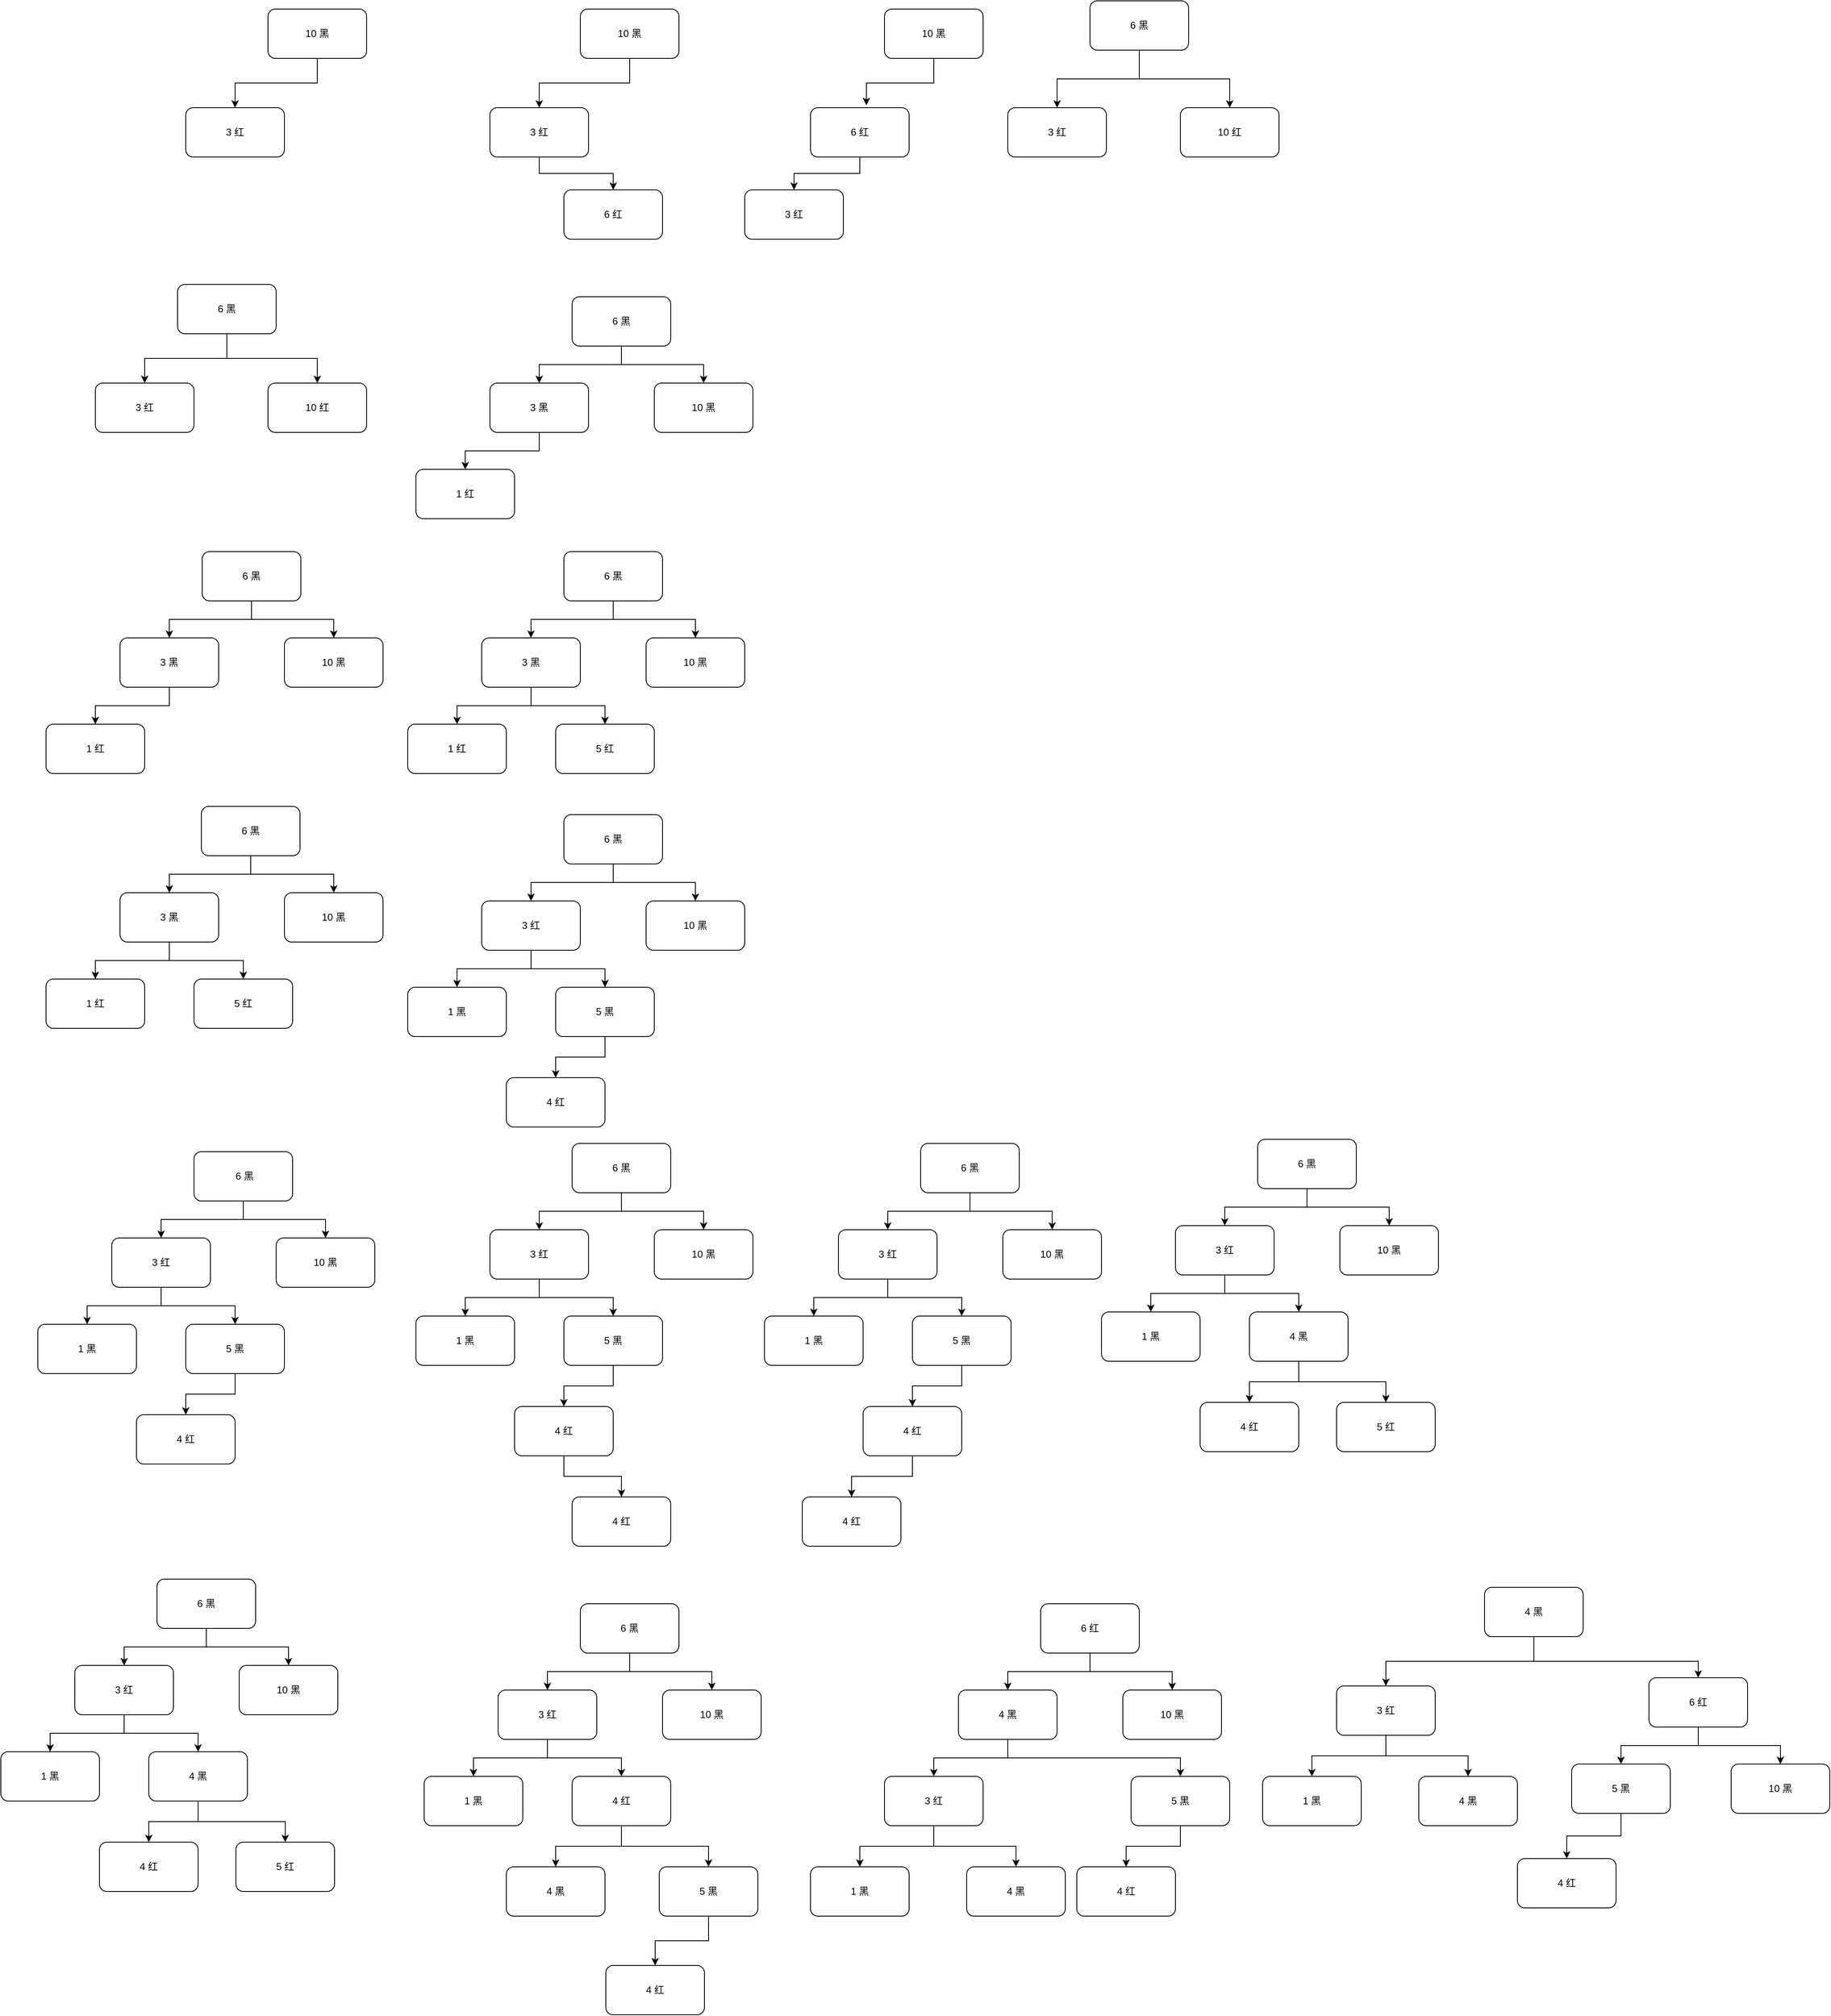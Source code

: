 <mxfile version="20.5.3" type="github">
  <diagram id="dg6bL0Iz7yEUwJKxHTDx" name="第 1 页">
    <mxGraphModel dx="1845" dy="609" grid="1" gridSize="10" guides="1" tooltips="1" connect="1" arrows="1" fold="1" page="1" pageScale="1" pageWidth="827" pageHeight="1169" math="0" shadow="0">
      <root>
        <mxCell id="0" />
        <mxCell id="1" parent="0" />
        <mxCell id="f_LNBWvZgOzlbnHwpdef-5" style="edgeStyle=orthogonalEdgeStyle;rounded=0;orthogonalLoop=1;jettySize=auto;html=1;exitX=0.5;exitY=1;exitDx=0;exitDy=0;" edge="1" parent="1" source="f_LNBWvZgOzlbnHwpdef-2" target="f_LNBWvZgOzlbnHwpdef-3">
          <mxGeometry relative="1" as="geometry" />
        </mxCell>
        <mxCell id="f_LNBWvZgOzlbnHwpdef-2" value="10 黑" style="rounded=1;whiteSpace=wrap;html=1;" vertex="1" parent="1">
          <mxGeometry x="190" y="100" width="120" height="60" as="geometry" />
        </mxCell>
        <mxCell id="f_LNBWvZgOzlbnHwpdef-6" style="edgeStyle=orthogonalEdgeStyle;rounded=0;orthogonalLoop=1;jettySize=auto;html=1;exitX=0.5;exitY=1;exitDx=0;exitDy=0;" edge="1" parent="1" source="f_LNBWvZgOzlbnHwpdef-3" target="f_LNBWvZgOzlbnHwpdef-4">
          <mxGeometry relative="1" as="geometry" />
        </mxCell>
        <mxCell id="f_LNBWvZgOzlbnHwpdef-3" value="3 红" style="rounded=1;whiteSpace=wrap;html=1;" vertex="1" parent="1">
          <mxGeometry x="80" y="220" width="120" height="60" as="geometry" />
        </mxCell>
        <mxCell id="f_LNBWvZgOzlbnHwpdef-4" value="6 红" style="rounded=1;whiteSpace=wrap;html=1;" vertex="1" parent="1">
          <mxGeometry x="170" y="320" width="120" height="60" as="geometry" />
        </mxCell>
        <mxCell id="f_LNBWvZgOzlbnHwpdef-10" style="edgeStyle=orthogonalEdgeStyle;rounded=0;orthogonalLoop=1;jettySize=auto;html=1;exitX=0.5;exitY=1;exitDx=0;exitDy=0;entryX=0.567;entryY=-0.05;entryDx=0;entryDy=0;entryPerimeter=0;" edge="1" parent="1" source="f_LNBWvZgOzlbnHwpdef-7" target="f_LNBWvZgOzlbnHwpdef-8">
          <mxGeometry relative="1" as="geometry" />
        </mxCell>
        <mxCell id="f_LNBWvZgOzlbnHwpdef-7" value="10 黑" style="rounded=1;whiteSpace=wrap;html=1;" vertex="1" parent="1">
          <mxGeometry x="560" y="100" width="120" height="60" as="geometry" />
        </mxCell>
        <mxCell id="f_LNBWvZgOzlbnHwpdef-11" style="edgeStyle=orthogonalEdgeStyle;rounded=0;orthogonalLoop=1;jettySize=auto;html=1;exitX=0.5;exitY=1;exitDx=0;exitDy=0;" edge="1" parent="1" source="f_LNBWvZgOzlbnHwpdef-8" target="f_LNBWvZgOzlbnHwpdef-9">
          <mxGeometry relative="1" as="geometry" />
        </mxCell>
        <mxCell id="f_LNBWvZgOzlbnHwpdef-8" value="6 红" style="rounded=1;whiteSpace=wrap;html=1;" vertex="1" parent="1">
          <mxGeometry x="470" y="220" width="120" height="60" as="geometry" />
        </mxCell>
        <mxCell id="f_LNBWvZgOzlbnHwpdef-9" value="3 红" style="rounded=1;whiteSpace=wrap;html=1;" vertex="1" parent="1">
          <mxGeometry x="390" y="320" width="120" height="60" as="geometry" />
        </mxCell>
        <mxCell id="f_LNBWvZgOzlbnHwpdef-15" style="edgeStyle=orthogonalEdgeStyle;rounded=0;orthogonalLoop=1;jettySize=auto;html=1;exitX=0.5;exitY=1;exitDx=0;exitDy=0;" edge="1" parent="1" source="f_LNBWvZgOzlbnHwpdef-12" target="f_LNBWvZgOzlbnHwpdef-13">
          <mxGeometry relative="1" as="geometry" />
        </mxCell>
        <mxCell id="f_LNBWvZgOzlbnHwpdef-16" style="edgeStyle=orthogonalEdgeStyle;rounded=0;orthogonalLoop=1;jettySize=auto;html=1;exitX=0.5;exitY=1;exitDx=0;exitDy=0;" edge="1" parent="1" source="f_LNBWvZgOzlbnHwpdef-12" target="f_LNBWvZgOzlbnHwpdef-14">
          <mxGeometry relative="1" as="geometry" />
        </mxCell>
        <mxCell id="f_LNBWvZgOzlbnHwpdef-12" value="6 黑" style="rounded=1;whiteSpace=wrap;html=1;" vertex="1" parent="1">
          <mxGeometry x="810" y="90" width="120" height="60" as="geometry" />
        </mxCell>
        <mxCell id="f_LNBWvZgOzlbnHwpdef-13" value="3 红" style="rounded=1;whiteSpace=wrap;html=1;" vertex="1" parent="1">
          <mxGeometry x="710" y="220" width="120" height="60" as="geometry" />
        </mxCell>
        <mxCell id="f_LNBWvZgOzlbnHwpdef-14" value="10 红" style="rounded=1;whiteSpace=wrap;html=1;" vertex="1" parent="1">
          <mxGeometry x="920" y="220" width="120" height="60" as="geometry" />
        </mxCell>
        <mxCell id="f_LNBWvZgOzlbnHwpdef-19" style="edgeStyle=orthogonalEdgeStyle;rounded=0;orthogonalLoop=1;jettySize=auto;html=1;exitX=0.5;exitY=1;exitDx=0;exitDy=0;entryX=0.5;entryY=0;entryDx=0;entryDy=0;" edge="1" parent="1" source="f_LNBWvZgOzlbnHwpdef-17" target="f_LNBWvZgOzlbnHwpdef-18">
          <mxGeometry relative="1" as="geometry" />
        </mxCell>
        <mxCell id="f_LNBWvZgOzlbnHwpdef-23" style="edgeStyle=orthogonalEdgeStyle;rounded=0;orthogonalLoop=1;jettySize=auto;html=1;exitX=0.5;exitY=1;exitDx=0;exitDy=0;" edge="1" parent="1" source="f_LNBWvZgOzlbnHwpdef-17" target="f_LNBWvZgOzlbnHwpdef-22">
          <mxGeometry relative="1" as="geometry" />
        </mxCell>
        <mxCell id="f_LNBWvZgOzlbnHwpdef-17" value="6 黑" style="rounded=1;whiteSpace=wrap;html=1;" vertex="1" parent="1">
          <mxGeometry x="180" y="450" width="120" height="60" as="geometry" />
        </mxCell>
        <mxCell id="f_LNBWvZgOzlbnHwpdef-21" style="edgeStyle=orthogonalEdgeStyle;rounded=0;orthogonalLoop=1;jettySize=auto;html=1;exitX=0.5;exitY=1;exitDx=0;exitDy=0;" edge="1" parent="1" source="f_LNBWvZgOzlbnHwpdef-18" target="f_LNBWvZgOzlbnHwpdef-20">
          <mxGeometry relative="1" as="geometry" />
        </mxCell>
        <mxCell id="f_LNBWvZgOzlbnHwpdef-18" value="3 黑" style="rounded=1;whiteSpace=wrap;html=1;" vertex="1" parent="1">
          <mxGeometry x="80" y="555" width="120" height="60" as="geometry" />
        </mxCell>
        <mxCell id="f_LNBWvZgOzlbnHwpdef-20" value="1 红" style="rounded=1;whiteSpace=wrap;html=1;" vertex="1" parent="1">
          <mxGeometry x="-10" y="660" width="120" height="60" as="geometry" />
        </mxCell>
        <mxCell id="f_LNBWvZgOzlbnHwpdef-22" value="10 黑" style="rounded=1;whiteSpace=wrap;html=1;" vertex="1" parent="1">
          <mxGeometry x="280" y="555" width="120" height="60" as="geometry" />
        </mxCell>
        <mxCell id="f_LNBWvZgOzlbnHwpdef-27" style="edgeStyle=orthogonalEdgeStyle;rounded=0;orthogonalLoop=1;jettySize=auto;html=1;exitX=0.5;exitY=1;exitDx=0;exitDy=0;" edge="1" parent="1" source="f_LNBWvZgOzlbnHwpdef-24" target="f_LNBWvZgOzlbnHwpdef-25">
          <mxGeometry relative="1" as="geometry" />
        </mxCell>
        <mxCell id="f_LNBWvZgOzlbnHwpdef-24" value="10 黑" style="rounded=1;whiteSpace=wrap;html=1;" vertex="1" parent="1">
          <mxGeometry x="-190" y="100" width="120" height="60" as="geometry" />
        </mxCell>
        <mxCell id="f_LNBWvZgOzlbnHwpdef-25" value="3 红" style="rounded=1;whiteSpace=wrap;html=1;" vertex="1" parent="1">
          <mxGeometry x="-290" y="220" width="120" height="60" as="geometry" />
        </mxCell>
        <mxCell id="f_LNBWvZgOzlbnHwpdef-28" style="edgeStyle=orthogonalEdgeStyle;rounded=0;orthogonalLoop=1;jettySize=auto;html=1;exitX=0.5;exitY=1;exitDx=0;exitDy=0;" edge="1" parent="1" source="f_LNBWvZgOzlbnHwpdef-29" target="f_LNBWvZgOzlbnHwpdef-30">
          <mxGeometry relative="1" as="geometry" />
        </mxCell>
        <mxCell id="f_LNBWvZgOzlbnHwpdef-32" style="edgeStyle=orthogonalEdgeStyle;rounded=0;orthogonalLoop=1;jettySize=auto;html=1;exitX=0.5;exitY=1;exitDx=0;exitDy=0;" edge="1" parent="1" source="f_LNBWvZgOzlbnHwpdef-29" target="f_LNBWvZgOzlbnHwpdef-31">
          <mxGeometry relative="1" as="geometry" />
        </mxCell>
        <mxCell id="f_LNBWvZgOzlbnHwpdef-29" value="6 黑" style="rounded=1;whiteSpace=wrap;html=1;" vertex="1" parent="1">
          <mxGeometry x="-300" y="435" width="120" height="60" as="geometry" />
        </mxCell>
        <mxCell id="f_LNBWvZgOzlbnHwpdef-30" value="3 红" style="rounded=1;whiteSpace=wrap;html=1;" vertex="1" parent="1">
          <mxGeometry x="-400" y="555" width="120" height="60" as="geometry" />
        </mxCell>
        <mxCell id="f_LNBWvZgOzlbnHwpdef-31" value="10 红" style="rounded=1;whiteSpace=wrap;html=1;" vertex="1" parent="1">
          <mxGeometry x="-190" y="555" width="120" height="60" as="geometry" />
        </mxCell>
        <mxCell id="f_LNBWvZgOzlbnHwpdef-33" style="edgeStyle=orthogonalEdgeStyle;rounded=0;orthogonalLoop=1;jettySize=auto;html=1;exitX=0.5;exitY=1;exitDx=0;exitDy=0;entryX=0.5;entryY=0;entryDx=0;entryDy=0;" edge="1" parent="1" source="f_LNBWvZgOzlbnHwpdef-35" target="f_LNBWvZgOzlbnHwpdef-37">
          <mxGeometry relative="1" as="geometry" />
        </mxCell>
        <mxCell id="f_LNBWvZgOzlbnHwpdef-34" style="edgeStyle=orthogonalEdgeStyle;rounded=0;orthogonalLoop=1;jettySize=auto;html=1;exitX=0.5;exitY=1;exitDx=0;exitDy=0;" edge="1" parent="1" source="f_LNBWvZgOzlbnHwpdef-35" target="f_LNBWvZgOzlbnHwpdef-39">
          <mxGeometry relative="1" as="geometry" />
        </mxCell>
        <mxCell id="f_LNBWvZgOzlbnHwpdef-35" value="6 黑" style="rounded=1;whiteSpace=wrap;html=1;" vertex="1" parent="1">
          <mxGeometry x="-270" y="760" width="120" height="60" as="geometry" />
        </mxCell>
        <mxCell id="f_LNBWvZgOzlbnHwpdef-36" style="edgeStyle=orthogonalEdgeStyle;rounded=0;orthogonalLoop=1;jettySize=auto;html=1;exitX=0.5;exitY=1;exitDx=0;exitDy=0;" edge="1" parent="1" source="f_LNBWvZgOzlbnHwpdef-37" target="f_LNBWvZgOzlbnHwpdef-38">
          <mxGeometry relative="1" as="geometry" />
        </mxCell>
        <mxCell id="f_LNBWvZgOzlbnHwpdef-37" value="3 黑" style="rounded=1;whiteSpace=wrap;html=1;" vertex="1" parent="1">
          <mxGeometry x="-370" y="865" width="120" height="60" as="geometry" />
        </mxCell>
        <mxCell id="f_LNBWvZgOzlbnHwpdef-38" value="1 红" style="rounded=1;whiteSpace=wrap;html=1;" vertex="1" parent="1">
          <mxGeometry x="-460" y="970" width="120" height="60" as="geometry" />
        </mxCell>
        <mxCell id="f_LNBWvZgOzlbnHwpdef-39" value="10 黑" style="rounded=1;whiteSpace=wrap;html=1;" vertex="1" parent="1">
          <mxGeometry x="-170" y="865" width="120" height="60" as="geometry" />
        </mxCell>
        <mxCell id="f_LNBWvZgOzlbnHwpdef-40" style="edgeStyle=orthogonalEdgeStyle;rounded=0;orthogonalLoop=1;jettySize=auto;html=1;exitX=0.5;exitY=1;exitDx=0;exitDy=0;entryX=0.5;entryY=0;entryDx=0;entryDy=0;" edge="1" parent="1" source="f_LNBWvZgOzlbnHwpdef-42" target="f_LNBWvZgOzlbnHwpdef-44">
          <mxGeometry relative="1" as="geometry" />
        </mxCell>
        <mxCell id="f_LNBWvZgOzlbnHwpdef-41" style="edgeStyle=orthogonalEdgeStyle;rounded=0;orthogonalLoop=1;jettySize=auto;html=1;exitX=0.5;exitY=1;exitDx=0;exitDy=0;" edge="1" parent="1" source="f_LNBWvZgOzlbnHwpdef-42" target="f_LNBWvZgOzlbnHwpdef-46">
          <mxGeometry relative="1" as="geometry" />
        </mxCell>
        <mxCell id="f_LNBWvZgOzlbnHwpdef-42" value="6 黑" style="rounded=1;whiteSpace=wrap;html=1;" vertex="1" parent="1">
          <mxGeometry x="170" y="760" width="120" height="60" as="geometry" />
        </mxCell>
        <mxCell id="f_LNBWvZgOzlbnHwpdef-43" style="edgeStyle=orthogonalEdgeStyle;rounded=0;orthogonalLoop=1;jettySize=auto;html=1;exitX=0.5;exitY=1;exitDx=0;exitDy=0;" edge="1" parent="1" source="f_LNBWvZgOzlbnHwpdef-44" target="f_LNBWvZgOzlbnHwpdef-45">
          <mxGeometry relative="1" as="geometry" />
        </mxCell>
        <mxCell id="f_LNBWvZgOzlbnHwpdef-49" style="edgeStyle=orthogonalEdgeStyle;rounded=0;orthogonalLoop=1;jettySize=auto;html=1;exitX=0.5;exitY=1;exitDx=0;exitDy=0;entryX=0.5;entryY=0;entryDx=0;entryDy=0;" edge="1" parent="1" source="f_LNBWvZgOzlbnHwpdef-44" target="f_LNBWvZgOzlbnHwpdef-48">
          <mxGeometry relative="1" as="geometry" />
        </mxCell>
        <mxCell id="f_LNBWvZgOzlbnHwpdef-44" value="3 黑" style="rounded=1;whiteSpace=wrap;html=1;" vertex="1" parent="1">
          <mxGeometry x="70" y="865" width="120" height="60" as="geometry" />
        </mxCell>
        <mxCell id="f_LNBWvZgOzlbnHwpdef-45" value="1 红" style="rounded=1;whiteSpace=wrap;html=1;" vertex="1" parent="1">
          <mxGeometry x="-20" y="970" width="120" height="60" as="geometry" />
        </mxCell>
        <mxCell id="f_LNBWvZgOzlbnHwpdef-46" value="10 黑" style="rounded=1;whiteSpace=wrap;html=1;" vertex="1" parent="1">
          <mxGeometry x="270" y="865" width="120" height="60" as="geometry" />
        </mxCell>
        <mxCell id="f_LNBWvZgOzlbnHwpdef-48" value="5 红" style="rounded=1;whiteSpace=wrap;html=1;" vertex="1" parent="1">
          <mxGeometry x="160" y="970" width="120" height="60" as="geometry" />
        </mxCell>
        <mxCell id="f_LNBWvZgOzlbnHwpdef-50" style="edgeStyle=orthogonalEdgeStyle;rounded=0;orthogonalLoop=1;jettySize=auto;html=1;exitX=0.5;exitY=1;exitDx=0;exitDy=0;entryX=0.5;entryY=0;entryDx=0;entryDy=0;" edge="1" parent="1" source="f_LNBWvZgOzlbnHwpdef-52" target="f_LNBWvZgOzlbnHwpdef-55">
          <mxGeometry relative="1" as="geometry" />
        </mxCell>
        <mxCell id="f_LNBWvZgOzlbnHwpdef-51" style="edgeStyle=orthogonalEdgeStyle;rounded=0;orthogonalLoop=1;jettySize=auto;html=1;exitX=0.5;exitY=1;exitDx=0;exitDy=0;" edge="1" parent="1" source="f_LNBWvZgOzlbnHwpdef-52" target="f_LNBWvZgOzlbnHwpdef-57">
          <mxGeometry relative="1" as="geometry" />
        </mxCell>
        <mxCell id="f_LNBWvZgOzlbnHwpdef-52" value="6 黑" style="rounded=1;whiteSpace=wrap;html=1;" vertex="1" parent="1">
          <mxGeometry x="-271" y="1070" width="120" height="60" as="geometry" />
        </mxCell>
        <mxCell id="f_LNBWvZgOzlbnHwpdef-53" style="edgeStyle=orthogonalEdgeStyle;rounded=0;orthogonalLoop=1;jettySize=auto;html=1;exitX=0.5;exitY=1;exitDx=0;exitDy=0;" edge="1" parent="1" source="f_LNBWvZgOzlbnHwpdef-55" target="f_LNBWvZgOzlbnHwpdef-56">
          <mxGeometry relative="1" as="geometry" />
        </mxCell>
        <mxCell id="f_LNBWvZgOzlbnHwpdef-54" style="edgeStyle=orthogonalEdgeStyle;rounded=0;orthogonalLoop=1;jettySize=auto;html=1;exitX=0.5;exitY=1;exitDx=0;exitDy=0;entryX=0.5;entryY=0;entryDx=0;entryDy=0;" edge="1" parent="1" source="f_LNBWvZgOzlbnHwpdef-55" target="f_LNBWvZgOzlbnHwpdef-58">
          <mxGeometry relative="1" as="geometry" />
        </mxCell>
        <mxCell id="f_LNBWvZgOzlbnHwpdef-55" value="3 黑" style="rounded=1;whiteSpace=wrap;html=1;" vertex="1" parent="1">
          <mxGeometry x="-370" y="1175" width="120" height="60" as="geometry" />
        </mxCell>
        <mxCell id="f_LNBWvZgOzlbnHwpdef-56" value="1 红" style="rounded=1;whiteSpace=wrap;html=1;" vertex="1" parent="1">
          <mxGeometry x="-460" y="1280" width="120" height="60" as="geometry" />
        </mxCell>
        <mxCell id="f_LNBWvZgOzlbnHwpdef-57" value="10 黑" style="rounded=1;whiteSpace=wrap;html=1;" vertex="1" parent="1">
          <mxGeometry x="-170" y="1175" width="120" height="60" as="geometry" />
        </mxCell>
        <mxCell id="f_LNBWvZgOzlbnHwpdef-58" value="5 红" style="rounded=1;whiteSpace=wrap;html=1;" vertex="1" parent="1">
          <mxGeometry x="-280" y="1280" width="120" height="60" as="geometry" />
        </mxCell>
        <mxCell id="f_LNBWvZgOzlbnHwpdef-59" style="edgeStyle=orthogonalEdgeStyle;rounded=0;orthogonalLoop=1;jettySize=auto;html=1;exitX=0.5;exitY=1;exitDx=0;exitDy=0;entryX=0.5;entryY=0;entryDx=0;entryDy=0;" edge="1" parent="1" source="f_LNBWvZgOzlbnHwpdef-61" target="f_LNBWvZgOzlbnHwpdef-64">
          <mxGeometry relative="1" as="geometry" />
        </mxCell>
        <mxCell id="f_LNBWvZgOzlbnHwpdef-60" style="edgeStyle=orthogonalEdgeStyle;rounded=0;orthogonalLoop=1;jettySize=auto;html=1;exitX=0.5;exitY=1;exitDx=0;exitDy=0;" edge="1" parent="1" source="f_LNBWvZgOzlbnHwpdef-61" target="f_LNBWvZgOzlbnHwpdef-66">
          <mxGeometry relative="1" as="geometry" />
        </mxCell>
        <mxCell id="f_LNBWvZgOzlbnHwpdef-61" value="6 黑" style="rounded=1;whiteSpace=wrap;html=1;" vertex="1" parent="1">
          <mxGeometry x="170" y="1080" width="120" height="60" as="geometry" />
        </mxCell>
        <mxCell id="f_LNBWvZgOzlbnHwpdef-62" style="edgeStyle=orthogonalEdgeStyle;rounded=0;orthogonalLoop=1;jettySize=auto;html=1;exitX=0.5;exitY=1;exitDx=0;exitDy=0;" edge="1" parent="1" source="f_LNBWvZgOzlbnHwpdef-64" target="f_LNBWvZgOzlbnHwpdef-65">
          <mxGeometry relative="1" as="geometry" />
        </mxCell>
        <mxCell id="f_LNBWvZgOzlbnHwpdef-63" style="edgeStyle=orthogonalEdgeStyle;rounded=0;orthogonalLoop=1;jettySize=auto;html=1;exitX=0.5;exitY=1;exitDx=0;exitDy=0;entryX=0.5;entryY=0;entryDx=0;entryDy=0;" edge="1" parent="1" source="f_LNBWvZgOzlbnHwpdef-64" target="f_LNBWvZgOzlbnHwpdef-67">
          <mxGeometry relative="1" as="geometry" />
        </mxCell>
        <mxCell id="f_LNBWvZgOzlbnHwpdef-64" value="3 红" style="rounded=1;whiteSpace=wrap;html=1;" vertex="1" parent="1">
          <mxGeometry x="70" y="1185" width="120" height="60" as="geometry" />
        </mxCell>
        <mxCell id="f_LNBWvZgOzlbnHwpdef-65" value="1 黑" style="rounded=1;whiteSpace=wrap;html=1;" vertex="1" parent="1">
          <mxGeometry x="-20" y="1290" width="120" height="60" as="geometry" />
        </mxCell>
        <mxCell id="f_LNBWvZgOzlbnHwpdef-66" value="10 黑" style="rounded=1;whiteSpace=wrap;html=1;" vertex="1" parent="1">
          <mxGeometry x="270" y="1185" width="120" height="60" as="geometry" />
        </mxCell>
        <mxCell id="f_LNBWvZgOzlbnHwpdef-71" style="edgeStyle=orthogonalEdgeStyle;rounded=0;orthogonalLoop=1;jettySize=auto;html=1;exitX=0.5;exitY=1;exitDx=0;exitDy=0;" edge="1" parent="1" source="f_LNBWvZgOzlbnHwpdef-67" target="f_LNBWvZgOzlbnHwpdef-69">
          <mxGeometry relative="1" as="geometry" />
        </mxCell>
        <mxCell id="f_LNBWvZgOzlbnHwpdef-67" value="5 黑" style="rounded=1;whiteSpace=wrap;html=1;" vertex="1" parent="1">
          <mxGeometry x="160" y="1290" width="120" height="60" as="geometry" />
        </mxCell>
        <mxCell id="f_LNBWvZgOzlbnHwpdef-69" value="4 红" style="rounded=1;whiteSpace=wrap;html=1;" vertex="1" parent="1">
          <mxGeometry x="100" y="1400" width="120" height="60" as="geometry" />
        </mxCell>
        <mxCell id="f_LNBWvZgOzlbnHwpdef-72" style="edgeStyle=orthogonalEdgeStyle;rounded=0;orthogonalLoop=1;jettySize=auto;html=1;exitX=0.5;exitY=1;exitDx=0;exitDy=0;entryX=0.5;entryY=0;entryDx=0;entryDy=0;" edge="1" parent="1" source="f_LNBWvZgOzlbnHwpdef-74" target="f_LNBWvZgOzlbnHwpdef-77">
          <mxGeometry relative="1" as="geometry" />
        </mxCell>
        <mxCell id="f_LNBWvZgOzlbnHwpdef-73" style="edgeStyle=orthogonalEdgeStyle;rounded=0;orthogonalLoop=1;jettySize=auto;html=1;exitX=0.5;exitY=1;exitDx=0;exitDy=0;" edge="1" parent="1" source="f_LNBWvZgOzlbnHwpdef-74" target="f_LNBWvZgOzlbnHwpdef-79">
          <mxGeometry relative="1" as="geometry" />
        </mxCell>
        <mxCell id="f_LNBWvZgOzlbnHwpdef-74" value="&amp;nbsp;6 黑" style="rounded=1;whiteSpace=wrap;html=1;" vertex="1" parent="1">
          <mxGeometry x="-280" y="1490" width="120" height="60" as="geometry" />
        </mxCell>
        <mxCell id="f_LNBWvZgOzlbnHwpdef-75" style="edgeStyle=orthogonalEdgeStyle;rounded=0;orthogonalLoop=1;jettySize=auto;html=1;exitX=0.5;exitY=1;exitDx=0;exitDy=0;" edge="1" parent="1" source="f_LNBWvZgOzlbnHwpdef-77" target="f_LNBWvZgOzlbnHwpdef-78">
          <mxGeometry relative="1" as="geometry" />
        </mxCell>
        <mxCell id="f_LNBWvZgOzlbnHwpdef-76" style="edgeStyle=orthogonalEdgeStyle;rounded=0;orthogonalLoop=1;jettySize=auto;html=1;exitX=0.5;exitY=1;exitDx=0;exitDy=0;entryX=0.5;entryY=0;entryDx=0;entryDy=0;" edge="1" parent="1" source="f_LNBWvZgOzlbnHwpdef-77" target="f_LNBWvZgOzlbnHwpdef-81">
          <mxGeometry relative="1" as="geometry" />
        </mxCell>
        <mxCell id="f_LNBWvZgOzlbnHwpdef-77" value="3 红" style="rounded=1;whiteSpace=wrap;html=1;" vertex="1" parent="1">
          <mxGeometry x="-380" y="1595" width="120" height="60" as="geometry" />
        </mxCell>
        <mxCell id="f_LNBWvZgOzlbnHwpdef-78" value="1 黑" style="rounded=1;whiteSpace=wrap;html=1;" vertex="1" parent="1">
          <mxGeometry x="-470" y="1700" width="120" height="60" as="geometry" />
        </mxCell>
        <mxCell id="f_LNBWvZgOzlbnHwpdef-79" value="10 黑" style="rounded=1;whiteSpace=wrap;html=1;" vertex="1" parent="1">
          <mxGeometry x="-180" y="1595" width="120" height="60" as="geometry" />
        </mxCell>
        <mxCell id="f_LNBWvZgOzlbnHwpdef-80" style="edgeStyle=orthogonalEdgeStyle;rounded=0;orthogonalLoop=1;jettySize=auto;html=1;exitX=0.5;exitY=1;exitDx=0;exitDy=0;" edge="1" parent="1" source="f_LNBWvZgOzlbnHwpdef-81" target="f_LNBWvZgOzlbnHwpdef-82">
          <mxGeometry relative="1" as="geometry" />
        </mxCell>
        <mxCell id="f_LNBWvZgOzlbnHwpdef-81" value="5 黑" style="rounded=1;whiteSpace=wrap;html=1;" vertex="1" parent="1">
          <mxGeometry x="-290" y="1700" width="120" height="60" as="geometry" />
        </mxCell>
        <mxCell id="f_LNBWvZgOzlbnHwpdef-82" value="4 红" style="rounded=1;whiteSpace=wrap;html=1;" vertex="1" parent="1">
          <mxGeometry x="-350" y="1810" width="120" height="60" as="geometry" />
        </mxCell>
        <mxCell id="f_LNBWvZgOzlbnHwpdef-83" style="edgeStyle=orthogonalEdgeStyle;rounded=0;orthogonalLoop=1;jettySize=auto;html=1;exitX=0.5;exitY=1;exitDx=0;exitDy=0;entryX=0.5;entryY=0;entryDx=0;entryDy=0;" edge="1" parent="1" source="f_LNBWvZgOzlbnHwpdef-85" target="f_LNBWvZgOzlbnHwpdef-88">
          <mxGeometry relative="1" as="geometry" />
        </mxCell>
        <mxCell id="f_LNBWvZgOzlbnHwpdef-84" style="edgeStyle=orthogonalEdgeStyle;rounded=0;orthogonalLoop=1;jettySize=auto;html=1;exitX=0.5;exitY=1;exitDx=0;exitDy=0;" edge="1" parent="1" source="f_LNBWvZgOzlbnHwpdef-85" target="f_LNBWvZgOzlbnHwpdef-90">
          <mxGeometry relative="1" as="geometry" />
        </mxCell>
        <mxCell id="f_LNBWvZgOzlbnHwpdef-85" value="6 黑" style="rounded=1;whiteSpace=wrap;html=1;" vertex="1" parent="1">
          <mxGeometry x="180" y="1480" width="120" height="60" as="geometry" />
        </mxCell>
        <mxCell id="f_LNBWvZgOzlbnHwpdef-86" style="edgeStyle=orthogonalEdgeStyle;rounded=0;orthogonalLoop=1;jettySize=auto;html=1;exitX=0.5;exitY=1;exitDx=0;exitDy=0;" edge="1" parent="1" source="f_LNBWvZgOzlbnHwpdef-88" target="f_LNBWvZgOzlbnHwpdef-89">
          <mxGeometry relative="1" as="geometry" />
        </mxCell>
        <mxCell id="f_LNBWvZgOzlbnHwpdef-87" style="edgeStyle=orthogonalEdgeStyle;rounded=0;orthogonalLoop=1;jettySize=auto;html=1;exitX=0.5;exitY=1;exitDx=0;exitDy=0;entryX=0.5;entryY=0;entryDx=0;entryDy=0;" edge="1" parent="1" source="f_LNBWvZgOzlbnHwpdef-88" target="f_LNBWvZgOzlbnHwpdef-92">
          <mxGeometry relative="1" as="geometry" />
        </mxCell>
        <mxCell id="f_LNBWvZgOzlbnHwpdef-88" value="3 红" style="rounded=1;whiteSpace=wrap;html=1;" vertex="1" parent="1">
          <mxGeometry x="80" y="1585" width="120" height="60" as="geometry" />
        </mxCell>
        <mxCell id="f_LNBWvZgOzlbnHwpdef-89" value="1 黑" style="rounded=1;whiteSpace=wrap;html=1;" vertex="1" parent="1">
          <mxGeometry x="-10" y="1690" width="120" height="60" as="geometry" />
        </mxCell>
        <mxCell id="f_LNBWvZgOzlbnHwpdef-90" value="10 黑" style="rounded=1;whiteSpace=wrap;html=1;" vertex="1" parent="1">
          <mxGeometry x="280" y="1585" width="120" height="60" as="geometry" />
        </mxCell>
        <mxCell id="f_LNBWvZgOzlbnHwpdef-91" style="edgeStyle=orthogonalEdgeStyle;rounded=0;orthogonalLoop=1;jettySize=auto;html=1;exitX=0.5;exitY=1;exitDx=0;exitDy=0;" edge="1" parent="1" source="f_LNBWvZgOzlbnHwpdef-92" target="f_LNBWvZgOzlbnHwpdef-93">
          <mxGeometry relative="1" as="geometry" />
        </mxCell>
        <mxCell id="f_LNBWvZgOzlbnHwpdef-92" value="5 黑" style="rounded=1;whiteSpace=wrap;html=1;" vertex="1" parent="1">
          <mxGeometry x="170" y="1690" width="120" height="60" as="geometry" />
        </mxCell>
        <mxCell id="f_LNBWvZgOzlbnHwpdef-95" style="edgeStyle=orthogonalEdgeStyle;rounded=0;orthogonalLoop=1;jettySize=auto;html=1;exitX=0.5;exitY=1;exitDx=0;exitDy=0;" edge="1" parent="1" source="f_LNBWvZgOzlbnHwpdef-93" target="f_LNBWvZgOzlbnHwpdef-94">
          <mxGeometry relative="1" as="geometry" />
        </mxCell>
        <mxCell id="f_LNBWvZgOzlbnHwpdef-93" value="4 红" style="rounded=1;whiteSpace=wrap;html=1;" vertex="1" parent="1">
          <mxGeometry x="110" y="1800" width="120" height="60" as="geometry" />
        </mxCell>
        <mxCell id="f_LNBWvZgOzlbnHwpdef-94" value="4 红" style="rounded=1;whiteSpace=wrap;html=1;" vertex="1" parent="1">
          <mxGeometry x="180" y="1910" width="120" height="60" as="geometry" />
        </mxCell>
        <mxCell id="f_LNBWvZgOzlbnHwpdef-97" style="edgeStyle=orthogonalEdgeStyle;rounded=0;orthogonalLoop=1;jettySize=auto;html=1;exitX=0.5;exitY=1;exitDx=0;exitDy=0;entryX=0.5;entryY=0;entryDx=0;entryDy=0;" edge="1" parent="1" source="f_LNBWvZgOzlbnHwpdef-99" target="f_LNBWvZgOzlbnHwpdef-102">
          <mxGeometry relative="1" as="geometry" />
        </mxCell>
        <mxCell id="f_LNBWvZgOzlbnHwpdef-98" style="edgeStyle=orthogonalEdgeStyle;rounded=0;orthogonalLoop=1;jettySize=auto;html=1;exitX=0.5;exitY=1;exitDx=0;exitDy=0;" edge="1" parent="1" source="f_LNBWvZgOzlbnHwpdef-99" target="f_LNBWvZgOzlbnHwpdef-104">
          <mxGeometry relative="1" as="geometry" />
        </mxCell>
        <mxCell id="f_LNBWvZgOzlbnHwpdef-99" value="6 黑" style="rounded=1;whiteSpace=wrap;html=1;" vertex="1" parent="1">
          <mxGeometry x="604" y="1480" width="120" height="60" as="geometry" />
        </mxCell>
        <mxCell id="f_LNBWvZgOzlbnHwpdef-100" style="edgeStyle=orthogonalEdgeStyle;rounded=0;orthogonalLoop=1;jettySize=auto;html=1;exitX=0.5;exitY=1;exitDx=0;exitDy=0;" edge="1" parent="1" source="f_LNBWvZgOzlbnHwpdef-102" target="f_LNBWvZgOzlbnHwpdef-103">
          <mxGeometry relative="1" as="geometry" />
        </mxCell>
        <mxCell id="f_LNBWvZgOzlbnHwpdef-101" style="edgeStyle=orthogonalEdgeStyle;rounded=0;orthogonalLoop=1;jettySize=auto;html=1;exitX=0.5;exitY=1;exitDx=0;exitDy=0;entryX=0.5;entryY=0;entryDx=0;entryDy=0;" edge="1" parent="1" source="f_LNBWvZgOzlbnHwpdef-102" target="f_LNBWvZgOzlbnHwpdef-106">
          <mxGeometry relative="1" as="geometry" />
        </mxCell>
        <mxCell id="f_LNBWvZgOzlbnHwpdef-102" value="3 红" style="rounded=1;whiteSpace=wrap;html=1;" vertex="1" parent="1">
          <mxGeometry x="504" y="1585" width="120" height="60" as="geometry" />
        </mxCell>
        <mxCell id="f_LNBWvZgOzlbnHwpdef-103" value="1 黑" style="rounded=1;whiteSpace=wrap;html=1;" vertex="1" parent="1">
          <mxGeometry x="414" y="1690" width="120" height="60" as="geometry" />
        </mxCell>
        <mxCell id="f_LNBWvZgOzlbnHwpdef-104" value="10 黑" style="rounded=1;whiteSpace=wrap;html=1;" vertex="1" parent="1">
          <mxGeometry x="704" y="1585" width="120" height="60" as="geometry" />
        </mxCell>
        <mxCell id="f_LNBWvZgOzlbnHwpdef-105" style="edgeStyle=orthogonalEdgeStyle;rounded=0;orthogonalLoop=1;jettySize=auto;html=1;exitX=0.5;exitY=1;exitDx=0;exitDy=0;" edge="1" parent="1" source="f_LNBWvZgOzlbnHwpdef-106" target="f_LNBWvZgOzlbnHwpdef-108">
          <mxGeometry relative="1" as="geometry" />
        </mxCell>
        <mxCell id="f_LNBWvZgOzlbnHwpdef-106" value="5 黑" style="rounded=1;whiteSpace=wrap;html=1;" vertex="1" parent="1">
          <mxGeometry x="594" y="1690" width="120" height="60" as="geometry" />
        </mxCell>
        <mxCell id="f_LNBWvZgOzlbnHwpdef-107" style="edgeStyle=orthogonalEdgeStyle;rounded=0;orthogonalLoop=1;jettySize=auto;html=1;exitX=0.5;exitY=1;exitDx=0;exitDy=0;" edge="1" parent="1" source="f_LNBWvZgOzlbnHwpdef-108" target="f_LNBWvZgOzlbnHwpdef-109">
          <mxGeometry relative="1" as="geometry" />
        </mxCell>
        <mxCell id="f_LNBWvZgOzlbnHwpdef-108" value="4 红" style="rounded=1;whiteSpace=wrap;html=1;" vertex="1" parent="1">
          <mxGeometry x="534" y="1800" width="120" height="60" as="geometry" />
        </mxCell>
        <mxCell id="f_LNBWvZgOzlbnHwpdef-109" value="4 红" style="rounded=1;whiteSpace=wrap;html=1;" vertex="1" parent="1">
          <mxGeometry x="460" y="1910" width="120" height="60" as="geometry" />
        </mxCell>
        <mxCell id="f_LNBWvZgOzlbnHwpdef-122" style="edgeStyle=orthogonalEdgeStyle;rounded=0;orthogonalLoop=1;jettySize=auto;html=1;exitX=0.5;exitY=1;exitDx=0;exitDy=0;entryX=0.5;entryY=0;entryDx=0;entryDy=0;" edge="1" parent="1" source="f_LNBWvZgOzlbnHwpdef-124" target="f_LNBWvZgOzlbnHwpdef-127">
          <mxGeometry relative="1" as="geometry" />
        </mxCell>
        <mxCell id="f_LNBWvZgOzlbnHwpdef-123" style="edgeStyle=orthogonalEdgeStyle;rounded=0;orthogonalLoop=1;jettySize=auto;html=1;exitX=0.5;exitY=1;exitDx=0;exitDy=0;" edge="1" parent="1" source="f_LNBWvZgOzlbnHwpdef-124" target="f_LNBWvZgOzlbnHwpdef-129">
          <mxGeometry relative="1" as="geometry" />
        </mxCell>
        <mxCell id="f_LNBWvZgOzlbnHwpdef-124" value="6 黑" style="rounded=1;whiteSpace=wrap;html=1;" vertex="1" parent="1">
          <mxGeometry x="1014" y="1475" width="120" height="60" as="geometry" />
        </mxCell>
        <mxCell id="f_LNBWvZgOzlbnHwpdef-125" style="edgeStyle=orthogonalEdgeStyle;rounded=0;orthogonalLoop=1;jettySize=auto;html=1;exitX=0.5;exitY=1;exitDx=0;exitDy=0;" edge="1" parent="1" source="f_LNBWvZgOzlbnHwpdef-127" target="f_LNBWvZgOzlbnHwpdef-128">
          <mxGeometry relative="1" as="geometry" />
        </mxCell>
        <mxCell id="f_LNBWvZgOzlbnHwpdef-126" style="edgeStyle=orthogonalEdgeStyle;rounded=0;orthogonalLoop=1;jettySize=auto;html=1;exitX=0.5;exitY=1;exitDx=0;exitDy=0;entryX=0.5;entryY=0;entryDx=0;entryDy=0;" edge="1" parent="1" source="f_LNBWvZgOzlbnHwpdef-127" target="f_LNBWvZgOzlbnHwpdef-131">
          <mxGeometry relative="1" as="geometry" />
        </mxCell>
        <mxCell id="f_LNBWvZgOzlbnHwpdef-127" value="3 红" style="rounded=1;whiteSpace=wrap;html=1;" vertex="1" parent="1">
          <mxGeometry x="914" y="1580" width="120" height="60" as="geometry" />
        </mxCell>
        <mxCell id="f_LNBWvZgOzlbnHwpdef-128" value="1 黑" style="rounded=1;whiteSpace=wrap;html=1;" vertex="1" parent="1">
          <mxGeometry x="824" y="1685" width="120" height="60" as="geometry" />
        </mxCell>
        <mxCell id="f_LNBWvZgOzlbnHwpdef-129" value="10 黑" style="rounded=1;whiteSpace=wrap;html=1;" vertex="1" parent="1">
          <mxGeometry x="1114" y="1580" width="120" height="60" as="geometry" />
        </mxCell>
        <mxCell id="f_LNBWvZgOzlbnHwpdef-130" style="edgeStyle=orthogonalEdgeStyle;rounded=0;orthogonalLoop=1;jettySize=auto;html=1;exitX=0.5;exitY=1;exitDx=0;exitDy=0;" edge="1" parent="1" source="f_LNBWvZgOzlbnHwpdef-131" target="f_LNBWvZgOzlbnHwpdef-133">
          <mxGeometry relative="1" as="geometry" />
        </mxCell>
        <mxCell id="f_LNBWvZgOzlbnHwpdef-136" style="edgeStyle=orthogonalEdgeStyle;rounded=0;orthogonalLoop=1;jettySize=auto;html=1;exitX=0.5;exitY=1;exitDx=0;exitDy=0;" edge="1" parent="1" source="f_LNBWvZgOzlbnHwpdef-131" target="f_LNBWvZgOzlbnHwpdef-135">
          <mxGeometry relative="1" as="geometry" />
        </mxCell>
        <mxCell id="f_LNBWvZgOzlbnHwpdef-131" value="4 黑" style="rounded=1;whiteSpace=wrap;html=1;" vertex="1" parent="1">
          <mxGeometry x="1004" y="1685" width="120" height="60" as="geometry" />
        </mxCell>
        <mxCell id="f_LNBWvZgOzlbnHwpdef-133" value="4 红" style="rounded=1;whiteSpace=wrap;html=1;" vertex="1" parent="1">
          <mxGeometry x="944" y="1795" width="120" height="60" as="geometry" />
        </mxCell>
        <mxCell id="f_LNBWvZgOzlbnHwpdef-135" value="5 红" style="rounded=1;whiteSpace=wrap;html=1;" vertex="1" parent="1">
          <mxGeometry x="1110" y="1795" width="120" height="60" as="geometry" />
        </mxCell>
        <mxCell id="f_LNBWvZgOzlbnHwpdef-137" style="edgeStyle=orthogonalEdgeStyle;rounded=0;orthogonalLoop=1;jettySize=auto;html=1;exitX=0.5;exitY=1;exitDx=0;exitDy=0;entryX=0.5;entryY=0;entryDx=0;entryDy=0;" edge="1" parent="1" source="f_LNBWvZgOzlbnHwpdef-139" target="f_LNBWvZgOzlbnHwpdef-142">
          <mxGeometry relative="1" as="geometry" />
        </mxCell>
        <mxCell id="f_LNBWvZgOzlbnHwpdef-138" style="edgeStyle=orthogonalEdgeStyle;rounded=0;orthogonalLoop=1;jettySize=auto;html=1;exitX=0.5;exitY=1;exitDx=0;exitDy=0;" edge="1" parent="1" source="f_LNBWvZgOzlbnHwpdef-139" target="f_LNBWvZgOzlbnHwpdef-144">
          <mxGeometry relative="1" as="geometry" />
        </mxCell>
        <mxCell id="f_LNBWvZgOzlbnHwpdef-139" value="6 黑" style="rounded=1;whiteSpace=wrap;html=1;" vertex="1" parent="1">
          <mxGeometry x="-325" y="2010" width="120" height="60" as="geometry" />
        </mxCell>
        <mxCell id="f_LNBWvZgOzlbnHwpdef-140" style="edgeStyle=orthogonalEdgeStyle;rounded=0;orthogonalLoop=1;jettySize=auto;html=1;exitX=0.5;exitY=1;exitDx=0;exitDy=0;" edge="1" parent="1" source="f_LNBWvZgOzlbnHwpdef-142" target="f_LNBWvZgOzlbnHwpdef-143">
          <mxGeometry relative="1" as="geometry" />
        </mxCell>
        <mxCell id="f_LNBWvZgOzlbnHwpdef-141" style="edgeStyle=orthogonalEdgeStyle;rounded=0;orthogonalLoop=1;jettySize=auto;html=1;exitX=0.5;exitY=1;exitDx=0;exitDy=0;entryX=0.5;entryY=0;entryDx=0;entryDy=0;" edge="1" parent="1" source="f_LNBWvZgOzlbnHwpdef-142" target="f_LNBWvZgOzlbnHwpdef-147">
          <mxGeometry relative="1" as="geometry" />
        </mxCell>
        <mxCell id="f_LNBWvZgOzlbnHwpdef-142" value="3 红" style="rounded=1;whiteSpace=wrap;html=1;" vertex="1" parent="1">
          <mxGeometry x="-425" y="2115" width="120" height="60" as="geometry" />
        </mxCell>
        <mxCell id="f_LNBWvZgOzlbnHwpdef-143" value="1 黑" style="rounded=1;whiteSpace=wrap;html=1;" vertex="1" parent="1">
          <mxGeometry x="-515" y="2220" width="120" height="60" as="geometry" />
        </mxCell>
        <mxCell id="f_LNBWvZgOzlbnHwpdef-144" value="10 黑" style="rounded=1;whiteSpace=wrap;html=1;" vertex="1" parent="1">
          <mxGeometry x="-225" y="2115" width="120" height="60" as="geometry" />
        </mxCell>
        <mxCell id="f_LNBWvZgOzlbnHwpdef-145" style="edgeStyle=orthogonalEdgeStyle;rounded=0;orthogonalLoop=1;jettySize=auto;html=1;exitX=0.5;exitY=1;exitDx=0;exitDy=0;" edge="1" parent="1" source="f_LNBWvZgOzlbnHwpdef-147" target="f_LNBWvZgOzlbnHwpdef-148">
          <mxGeometry relative="1" as="geometry" />
        </mxCell>
        <mxCell id="f_LNBWvZgOzlbnHwpdef-146" style="edgeStyle=orthogonalEdgeStyle;rounded=0;orthogonalLoop=1;jettySize=auto;html=1;exitX=0.5;exitY=1;exitDx=0;exitDy=0;" edge="1" parent="1" source="f_LNBWvZgOzlbnHwpdef-147" target="f_LNBWvZgOzlbnHwpdef-149">
          <mxGeometry relative="1" as="geometry" />
        </mxCell>
        <mxCell id="f_LNBWvZgOzlbnHwpdef-147" value="4 黑" style="rounded=1;whiteSpace=wrap;html=1;" vertex="1" parent="1">
          <mxGeometry x="-335" y="2220" width="120" height="60" as="geometry" />
        </mxCell>
        <mxCell id="f_LNBWvZgOzlbnHwpdef-148" value="4 红" style="rounded=1;whiteSpace=wrap;html=1;" vertex="1" parent="1">
          <mxGeometry x="-395" y="2330" width="120" height="60" as="geometry" />
        </mxCell>
        <mxCell id="f_LNBWvZgOzlbnHwpdef-149" value="5 红" style="rounded=1;whiteSpace=wrap;html=1;" vertex="1" parent="1">
          <mxGeometry x="-229" y="2330" width="120" height="60" as="geometry" />
        </mxCell>
        <mxCell id="f_LNBWvZgOzlbnHwpdef-150" style="edgeStyle=orthogonalEdgeStyle;rounded=0;orthogonalLoop=1;jettySize=auto;html=1;exitX=0.5;exitY=1;exitDx=0;exitDy=0;entryX=0.5;entryY=0;entryDx=0;entryDy=0;" edge="1" parent="1" source="f_LNBWvZgOzlbnHwpdef-152" target="f_LNBWvZgOzlbnHwpdef-155">
          <mxGeometry relative="1" as="geometry" />
        </mxCell>
        <mxCell id="f_LNBWvZgOzlbnHwpdef-151" style="edgeStyle=orthogonalEdgeStyle;rounded=0;orthogonalLoop=1;jettySize=auto;html=1;exitX=0.5;exitY=1;exitDx=0;exitDy=0;" edge="1" parent="1" source="f_LNBWvZgOzlbnHwpdef-152" target="f_LNBWvZgOzlbnHwpdef-157">
          <mxGeometry relative="1" as="geometry" />
        </mxCell>
        <mxCell id="f_LNBWvZgOzlbnHwpdef-152" value="6 黑" style="rounded=1;whiteSpace=wrap;html=1;" vertex="1" parent="1">
          <mxGeometry x="190" y="2040" width="120" height="60" as="geometry" />
        </mxCell>
        <mxCell id="f_LNBWvZgOzlbnHwpdef-153" style="edgeStyle=orthogonalEdgeStyle;rounded=0;orthogonalLoop=1;jettySize=auto;html=1;exitX=0.5;exitY=1;exitDx=0;exitDy=0;" edge="1" parent="1" source="f_LNBWvZgOzlbnHwpdef-155" target="f_LNBWvZgOzlbnHwpdef-156">
          <mxGeometry relative="1" as="geometry" />
        </mxCell>
        <mxCell id="f_LNBWvZgOzlbnHwpdef-154" style="edgeStyle=orthogonalEdgeStyle;rounded=0;orthogonalLoop=1;jettySize=auto;html=1;exitX=0.5;exitY=1;exitDx=0;exitDy=0;entryX=0.5;entryY=0;entryDx=0;entryDy=0;" edge="1" parent="1" source="f_LNBWvZgOzlbnHwpdef-155" target="f_LNBWvZgOzlbnHwpdef-160">
          <mxGeometry relative="1" as="geometry" />
        </mxCell>
        <mxCell id="f_LNBWvZgOzlbnHwpdef-155" value="3 红" style="rounded=1;whiteSpace=wrap;html=1;" vertex="1" parent="1">
          <mxGeometry x="90" y="2145" width="120" height="60" as="geometry" />
        </mxCell>
        <mxCell id="f_LNBWvZgOzlbnHwpdef-156" value="1 黑" style="rounded=1;whiteSpace=wrap;html=1;" vertex="1" parent="1">
          <mxGeometry y="2250" width="120" height="60" as="geometry" />
        </mxCell>
        <mxCell id="f_LNBWvZgOzlbnHwpdef-157" value="10 黑" style="rounded=1;whiteSpace=wrap;html=1;" vertex="1" parent="1">
          <mxGeometry x="290" y="2145" width="120" height="60" as="geometry" />
        </mxCell>
        <mxCell id="f_LNBWvZgOzlbnHwpdef-158" style="edgeStyle=orthogonalEdgeStyle;rounded=0;orthogonalLoop=1;jettySize=auto;html=1;exitX=0.5;exitY=1;exitDx=0;exitDy=0;" edge="1" parent="1" source="f_LNBWvZgOzlbnHwpdef-160" target="f_LNBWvZgOzlbnHwpdef-161">
          <mxGeometry relative="1" as="geometry" />
        </mxCell>
        <mxCell id="f_LNBWvZgOzlbnHwpdef-159" style="edgeStyle=orthogonalEdgeStyle;rounded=0;orthogonalLoop=1;jettySize=auto;html=1;exitX=0.5;exitY=1;exitDx=0;exitDy=0;" edge="1" parent="1" source="f_LNBWvZgOzlbnHwpdef-160" target="f_LNBWvZgOzlbnHwpdef-162">
          <mxGeometry relative="1" as="geometry" />
        </mxCell>
        <mxCell id="f_LNBWvZgOzlbnHwpdef-160" value="4 红" style="rounded=1;whiteSpace=wrap;html=1;" vertex="1" parent="1">
          <mxGeometry x="180" y="2250" width="120" height="60" as="geometry" />
        </mxCell>
        <mxCell id="f_LNBWvZgOzlbnHwpdef-161" value="4 黑" style="rounded=1;whiteSpace=wrap;html=1;" vertex="1" parent="1">
          <mxGeometry x="100" y="2360" width="120" height="60" as="geometry" />
        </mxCell>
        <mxCell id="f_LNBWvZgOzlbnHwpdef-164" style="edgeStyle=orthogonalEdgeStyle;rounded=0;orthogonalLoop=1;jettySize=auto;html=1;exitX=0.5;exitY=1;exitDx=0;exitDy=0;" edge="1" parent="1" source="f_LNBWvZgOzlbnHwpdef-162" target="f_LNBWvZgOzlbnHwpdef-163">
          <mxGeometry relative="1" as="geometry" />
        </mxCell>
        <mxCell id="f_LNBWvZgOzlbnHwpdef-162" value="5 黑" style="rounded=1;whiteSpace=wrap;html=1;" vertex="1" parent="1">
          <mxGeometry x="286" y="2360" width="120" height="60" as="geometry" />
        </mxCell>
        <mxCell id="f_LNBWvZgOzlbnHwpdef-163" value="4 红" style="rounded=1;whiteSpace=wrap;html=1;" vertex="1" parent="1">
          <mxGeometry x="221" y="2480" width="120" height="60" as="geometry" />
        </mxCell>
        <mxCell id="f_LNBWvZgOzlbnHwpdef-165" style="edgeStyle=orthogonalEdgeStyle;rounded=0;orthogonalLoop=1;jettySize=auto;html=1;exitX=0.5;exitY=1;exitDx=0;exitDy=0;entryX=0.5;entryY=0;entryDx=0;entryDy=0;" edge="1" parent="1" source="f_LNBWvZgOzlbnHwpdef-167" target="f_LNBWvZgOzlbnHwpdef-170">
          <mxGeometry relative="1" as="geometry" />
        </mxCell>
        <mxCell id="f_LNBWvZgOzlbnHwpdef-166" style="edgeStyle=orthogonalEdgeStyle;rounded=0;orthogonalLoop=1;jettySize=auto;html=1;exitX=0.5;exitY=1;exitDx=0;exitDy=0;" edge="1" parent="1" source="f_LNBWvZgOzlbnHwpdef-167" target="f_LNBWvZgOzlbnHwpdef-172">
          <mxGeometry relative="1" as="geometry" />
        </mxCell>
        <mxCell id="f_LNBWvZgOzlbnHwpdef-167" value="6 红" style="rounded=1;whiteSpace=wrap;html=1;" vertex="1" parent="1">
          <mxGeometry x="750" y="2040" width="120" height="60" as="geometry" />
        </mxCell>
        <mxCell id="f_LNBWvZgOzlbnHwpdef-168" style="edgeStyle=orthogonalEdgeStyle;rounded=0;orthogonalLoop=1;jettySize=auto;html=1;exitX=0.5;exitY=1;exitDx=0;exitDy=0;" edge="1" parent="1" source="f_LNBWvZgOzlbnHwpdef-170" target="f_LNBWvZgOzlbnHwpdef-171">
          <mxGeometry relative="1" as="geometry" />
        </mxCell>
        <mxCell id="f_LNBWvZgOzlbnHwpdef-184" style="edgeStyle=orthogonalEdgeStyle;rounded=0;orthogonalLoop=1;jettySize=auto;html=1;exitX=0.5;exitY=1;exitDx=0;exitDy=0;" edge="1" parent="1" source="f_LNBWvZgOzlbnHwpdef-170" target="f_LNBWvZgOzlbnHwpdef-178">
          <mxGeometry relative="1" as="geometry" />
        </mxCell>
        <mxCell id="f_LNBWvZgOzlbnHwpdef-170" value="4 黑" style="rounded=1;whiteSpace=wrap;html=1;" vertex="1" parent="1">
          <mxGeometry x="650" y="2145" width="120" height="60" as="geometry" />
        </mxCell>
        <mxCell id="f_LNBWvZgOzlbnHwpdef-182" style="edgeStyle=orthogonalEdgeStyle;rounded=0;orthogonalLoop=1;jettySize=auto;html=1;exitX=0.5;exitY=1;exitDx=0;exitDy=0;entryX=0.5;entryY=0;entryDx=0;entryDy=0;" edge="1" parent="1" source="f_LNBWvZgOzlbnHwpdef-171" target="f_LNBWvZgOzlbnHwpdef-181">
          <mxGeometry relative="1" as="geometry" />
        </mxCell>
        <mxCell id="f_LNBWvZgOzlbnHwpdef-183" style="edgeStyle=orthogonalEdgeStyle;rounded=0;orthogonalLoop=1;jettySize=auto;html=1;exitX=0.5;exitY=1;exitDx=0;exitDy=0;" edge="1" parent="1" source="f_LNBWvZgOzlbnHwpdef-171" target="f_LNBWvZgOzlbnHwpdef-176">
          <mxGeometry relative="1" as="geometry" />
        </mxCell>
        <mxCell id="f_LNBWvZgOzlbnHwpdef-171" value="3 红" style="rounded=1;whiteSpace=wrap;html=1;" vertex="1" parent="1">
          <mxGeometry x="560" y="2250" width="120" height="60" as="geometry" />
        </mxCell>
        <mxCell id="f_LNBWvZgOzlbnHwpdef-172" value="10 黑" style="rounded=1;whiteSpace=wrap;html=1;" vertex="1" parent="1">
          <mxGeometry x="850" y="2145" width="120" height="60" as="geometry" />
        </mxCell>
        <mxCell id="f_LNBWvZgOzlbnHwpdef-176" value="4 黑" style="rounded=1;whiteSpace=wrap;html=1;" vertex="1" parent="1">
          <mxGeometry x="660" y="2360" width="120" height="60" as="geometry" />
        </mxCell>
        <mxCell id="f_LNBWvZgOzlbnHwpdef-177" style="edgeStyle=orthogonalEdgeStyle;rounded=0;orthogonalLoop=1;jettySize=auto;html=1;exitX=0.5;exitY=1;exitDx=0;exitDy=0;" edge="1" parent="1" source="f_LNBWvZgOzlbnHwpdef-178" target="f_LNBWvZgOzlbnHwpdef-179">
          <mxGeometry relative="1" as="geometry" />
        </mxCell>
        <mxCell id="f_LNBWvZgOzlbnHwpdef-178" value="5 黑" style="rounded=1;whiteSpace=wrap;html=1;" vertex="1" parent="1">
          <mxGeometry x="860" y="2250" width="120" height="60" as="geometry" />
        </mxCell>
        <mxCell id="f_LNBWvZgOzlbnHwpdef-179" value="4 红" style="rounded=1;whiteSpace=wrap;html=1;" vertex="1" parent="1">
          <mxGeometry x="794" y="2360" width="120" height="60" as="geometry" />
        </mxCell>
        <mxCell id="f_LNBWvZgOzlbnHwpdef-181" value="1 黑" style="rounded=1;whiteSpace=wrap;html=1;" vertex="1" parent="1">
          <mxGeometry x="470" y="2360" width="120" height="60" as="geometry" />
        </mxCell>
        <mxCell id="f_LNBWvZgOzlbnHwpdef-186" style="edgeStyle=orthogonalEdgeStyle;rounded=0;orthogonalLoop=1;jettySize=auto;html=1;exitX=0.5;exitY=1;exitDx=0;exitDy=0;" edge="1" parent="1" source="f_LNBWvZgOzlbnHwpdef-187" target="f_LNBWvZgOzlbnHwpdef-194">
          <mxGeometry relative="1" as="geometry" />
        </mxCell>
        <mxCell id="f_LNBWvZgOzlbnHwpdef-200" style="edgeStyle=orthogonalEdgeStyle;rounded=0;orthogonalLoop=1;jettySize=auto;html=1;exitX=0.5;exitY=1;exitDx=0;exitDy=0;" edge="1" parent="1" source="f_LNBWvZgOzlbnHwpdef-187" target="f_LNBWvZgOzlbnHwpdef-197">
          <mxGeometry relative="1" as="geometry" />
        </mxCell>
        <mxCell id="f_LNBWvZgOzlbnHwpdef-187" value="6 红" style="rounded=1;whiteSpace=wrap;html=1;" vertex="1" parent="1">
          <mxGeometry x="1490" y="2130" width="120" height="60" as="geometry" />
        </mxCell>
        <mxCell id="f_LNBWvZgOzlbnHwpdef-188" style="edgeStyle=orthogonalEdgeStyle;rounded=0;orthogonalLoop=1;jettySize=auto;html=1;exitX=0.5;exitY=1;exitDx=0;exitDy=0;" edge="1" parent="1" source="f_LNBWvZgOzlbnHwpdef-190" target="f_LNBWvZgOzlbnHwpdef-193">
          <mxGeometry relative="1" as="geometry" />
        </mxCell>
        <mxCell id="f_LNBWvZgOzlbnHwpdef-201" style="edgeStyle=orthogonalEdgeStyle;rounded=0;orthogonalLoop=1;jettySize=auto;html=1;exitX=0.5;exitY=1;exitDx=0;exitDy=0;" edge="1" parent="1" source="f_LNBWvZgOzlbnHwpdef-190" target="f_LNBWvZgOzlbnHwpdef-187">
          <mxGeometry relative="1" as="geometry">
            <Array as="points">
              <mxPoint x="1350" y="2110" />
              <mxPoint x="1550" y="2110" />
            </Array>
          </mxGeometry>
        </mxCell>
        <mxCell id="f_LNBWvZgOzlbnHwpdef-190" value="4 黑" style="rounded=1;whiteSpace=wrap;html=1;" vertex="1" parent="1">
          <mxGeometry x="1290" y="2020" width="120" height="60" as="geometry" />
        </mxCell>
        <mxCell id="f_LNBWvZgOzlbnHwpdef-191" style="edgeStyle=orthogonalEdgeStyle;rounded=0;orthogonalLoop=1;jettySize=auto;html=1;exitX=0.5;exitY=1;exitDx=0;exitDy=0;entryX=0.5;entryY=0;entryDx=0;entryDy=0;" edge="1" parent="1" source="f_LNBWvZgOzlbnHwpdef-193" target="f_LNBWvZgOzlbnHwpdef-199">
          <mxGeometry relative="1" as="geometry" />
        </mxCell>
        <mxCell id="f_LNBWvZgOzlbnHwpdef-192" style="edgeStyle=orthogonalEdgeStyle;rounded=0;orthogonalLoop=1;jettySize=auto;html=1;exitX=0.5;exitY=1;exitDx=0;exitDy=0;" edge="1" parent="1" source="f_LNBWvZgOzlbnHwpdef-193" target="f_LNBWvZgOzlbnHwpdef-195">
          <mxGeometry relative="1" as="geometry" />
        </mxCell>
        <mxCell id="f_LNBWvZgOzlbnHwpdef-193" value="3 红" style="rounded=1;whiteSpace=wrap;html=1;" vertex="1" parent="1">
          <mxGeometry x="1110" y="2140" width="120" height="60" as="geometry" />
        </mxCell>
        <mxCell id="f_LNBWvZgOzlbnHwpdef-194" value="10 黑" style="rounded=1;whiteSpace=wrap;html=1;" vertex="1" parent="1">
          <mxGeometry x="1590" y="2235" width="120" height="60" as="geometry" />
        </mxCell>
        <mxCell id="f_LNBWvZgOzlbnHwpdef-195" value="4 黑" style="rounded=1;whiteSpace=wrap;html=1;" vertex="1" parent="1">
          <mxGeometry x="1210" y="2250" width="120" height="60" as="geometry" />
        </mxCell>
        <mxCell id="f_LNBWvZgOzlbnHwpdef-196" style="edgeStyle=orthogonalEdgeStyle;rounded=0;orthogonalLoop=1;jettySize=auto;html=1;exitX=0.5;exitY=1;exitDx=0;exitDy=0;" edge="1" parent="1" source="f_LNBWvZgOzlbnHwpdef-197" target="f_LNBWvZgOzlbnHwpdef-198">
          <mxGeometry relative="1" as="geometry" />
        </mxCell>
        <mxCell id="f_LNBWvZgOzlbnHwpdef-197" value="5 黑" style="rounded=1;whiteSpace=wrap;html=1;" vertex="1" parent="1">
          <mxGeometry x="1396" y="2235" width="120" height="60" as="geometry" />
        </mxCell>
        <mxCell id="f_LNBWvZgOzlbnHwpdef-198" value="4 红" style="rounded=1;whiteSpace=wrap;html=1;" vertex="1" parent="1">
          <mxGeometry x="1330" y="2350" width="120" height="60" as="geometry" />
        </mxCell>
        <mxCell id="f_LNBWvZgOzlbnHwpdef-199" value="1 黑" style="rounded=1;whiteSpace=wrap;html=1;" vertex="1" parent="1">
          <mxGeometry x="1020" y="2250" width="120" height="60" as="geometry" />
        </mxCell>
      </root>
    </mxGraphModel>
  </diagram>
</mxfile>

